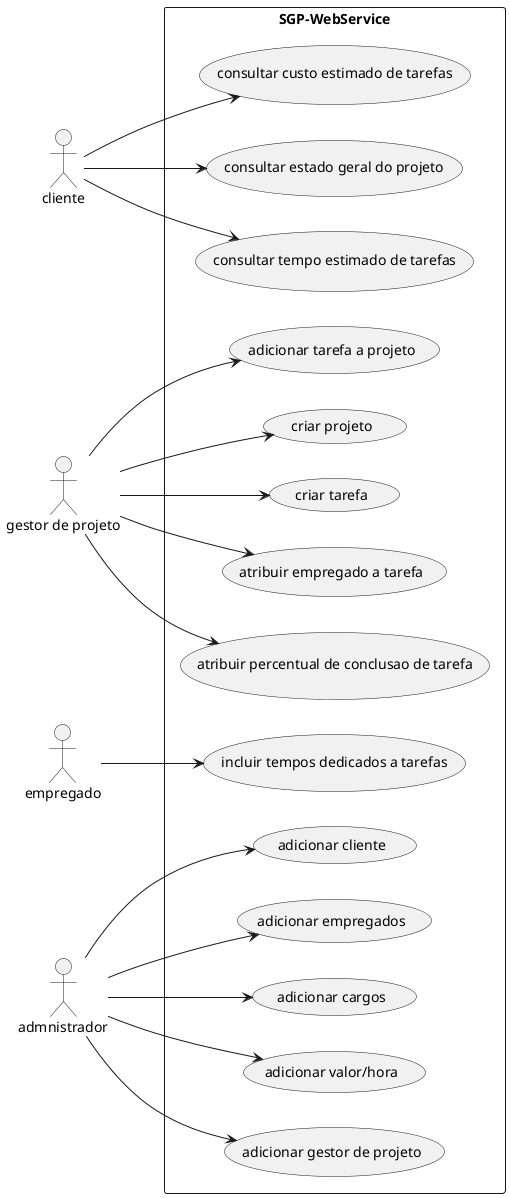 @startuml
left to right direction
actor "cliente" as c
actor "gestor de projeto" as gp
actor "empregado" as e
actor "admnistrador" as a
rectangle SGP-WebService{
usecase "consultar tempo estimado de tarefas" as UC1
usecase "consultar custo estimado de tarefas" as UC10
usecase "consultar estado geral do projeto" as UC11
usecase "incluir tempos dedicados a tarefas" as UC2
usecase "atribuir percentual de conclusao de tarefa" as UC4
usecase "adicionar tarefa a projeto" as UC5
usecase "criar projeto" as UC6
usecase "adicionar cargos" as UC7
usecase "adicionar valor/hora" as UC8
usecase "criar tarefa" as UC12
usecase "atribuir empregado a tarefa" as UC9
usecase "adicionar empregados" as E1
usecase "adicionar gestor de projeto" as E2
usecase "adicionar cliente" as E3
}

c --> UC1
c --> UC10
c --> UC11
e --> UC2
gp --> UC6
gp --> UC12
gp --> UC5
a--> UC7
gp  --> UC4
a --> UC8
gp --> UC9
a --> E1
a --> E2
a --> E3
@enduml